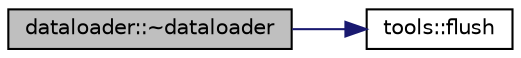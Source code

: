 digraph "dataloader::~dataloader"
{
 // INTERACTIVE_SVG=YES
 // LATEX_PDF_SIZE
  edge [fontname="Helvetica",fontsize="10",labelfontname="Helvetica",labelfontsize="10"];
  node [fontname="Helvetica",fontsize="10",shape=record];
  rankdir="LR";
  Node1 [label="dataloader::~dataloader",height=0.2,width=0.4,color="black", fillcolor="grey75", style="filled", fontcolor="black",tooltip=" "];
  Node1 -> Node2 [color="midnightblue",fontsize="10",style="solid",fontname="Helvetica"];
  Node2 [label="tools::flush",height=0.2,width=0.4,color="black", fillcolor="white", style="filled",URL="$classtools.html#abce97603aeadeaa04fa6c6ff6c721eda",tooltip="Empties a vector and all objects it points to."];
}
